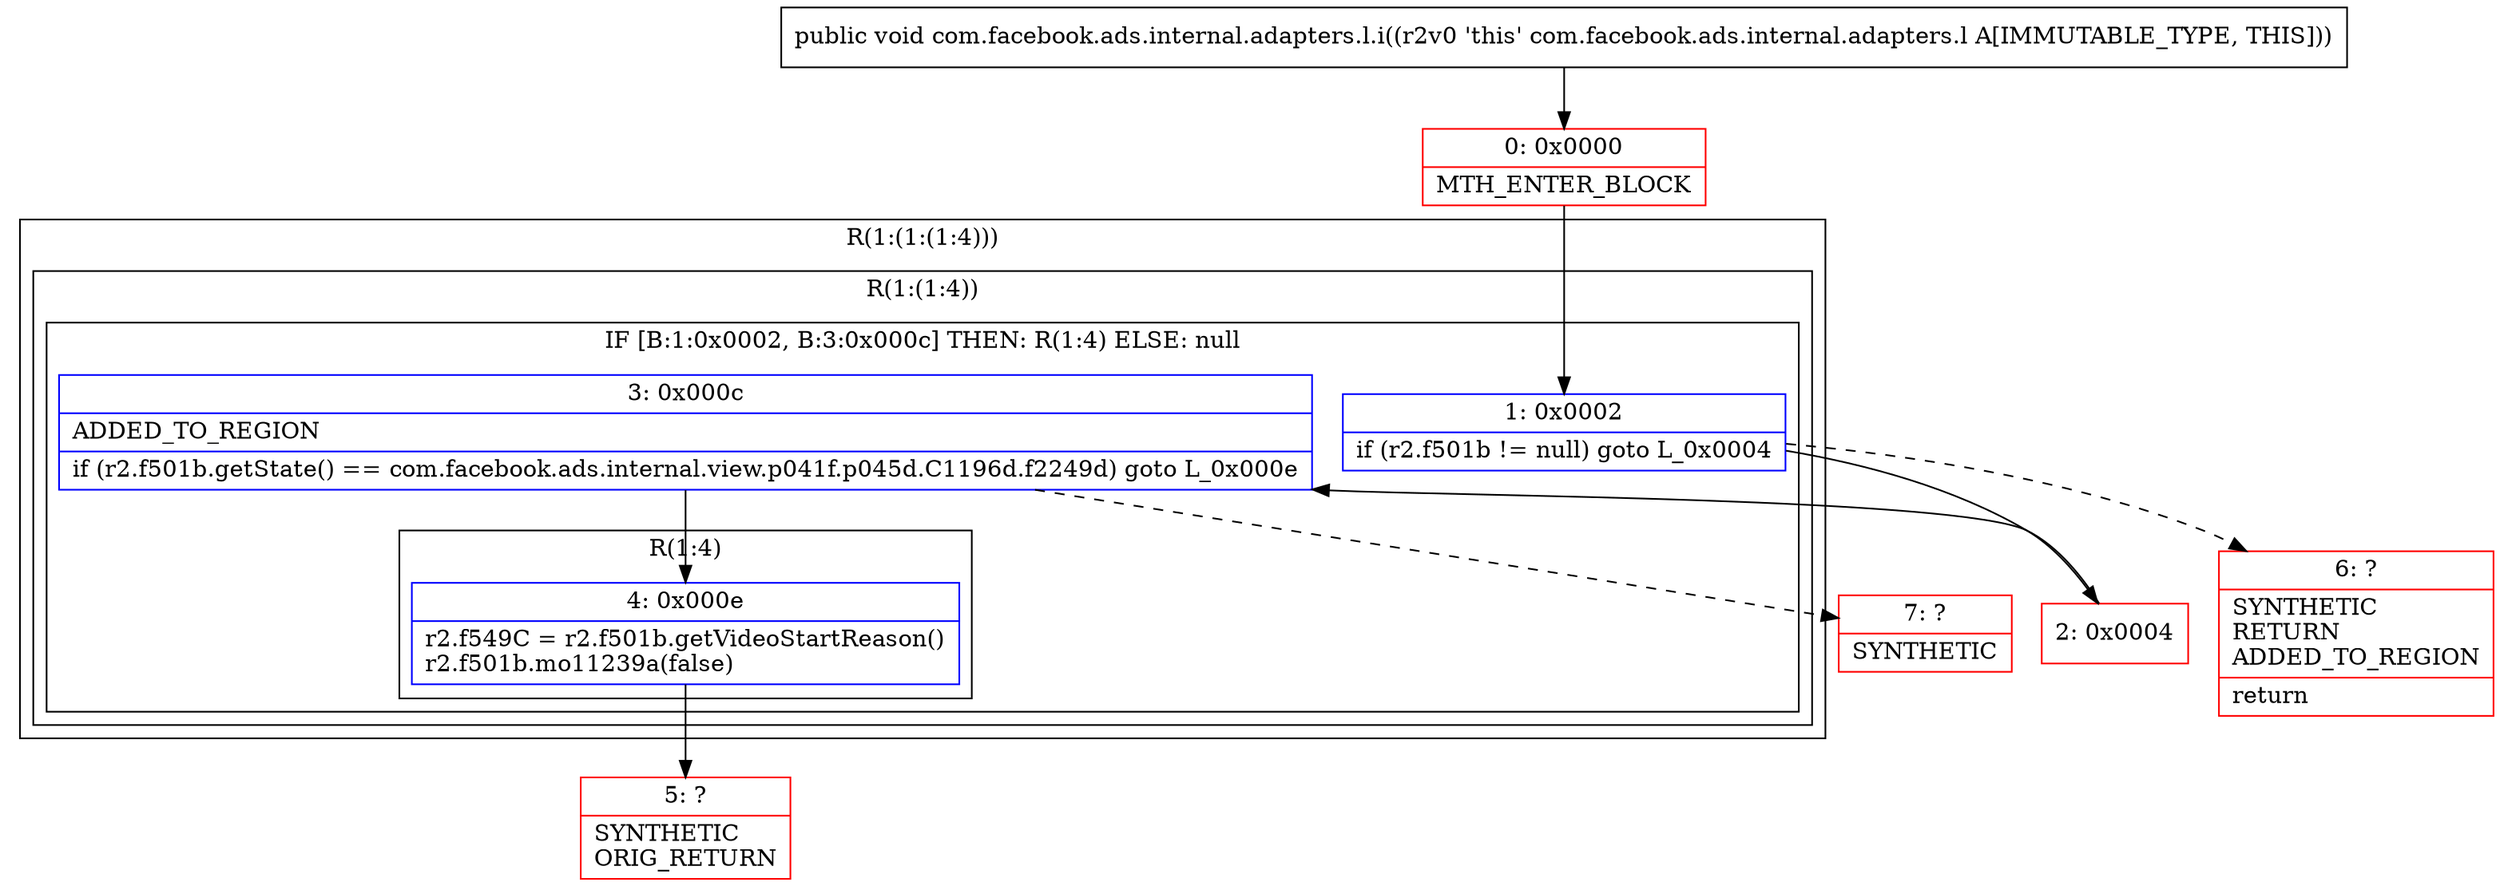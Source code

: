digraph "CFG forcom.facebook.ads.internal.adapters.l.i()V" {
subgraph cluster_Region_1588706254 {
label = "R(1:(1:(1:4)))";
node [shape=record,color=blue];
subgraph cluster_Region_1953246299 {
label = "R(1:(1:4))";
node [shape=record,color=blue];
subgraph cluster_IfRegion_532082677 {
label = "IF [B:1:0x0002, B:3:0x000c] THEN: R(1:4) ELSE: null";
node [shape=record,color=blue];
Node_1 [shape=record,label="{1\:\ 0x0002|if (r2.f501b != null) goto L_0x0004\l}"];
Node_3 [shape=record,label="{3\:\ 0x000c|ADDED_TO_REGION\l|if (r2.f501b.getState() == com.facebook.ads.internal.view.p041f.p045d.C1196d.f2249d) goto L_0x000e\l}"];
subgraph cluster_Region_1042964581 {
label = "R(1:4)";
node [shape=record,color=blue];
Node_4 [shape=record,label="{4\:\ 0x000e|r2.f549C = r2.f501b.getVideoStartReason()\lr2.f501b.mo11239a(false)\l}"];
}
}
}
}
Node_0 [shape=record,color=red,label="{0\:\ 0x0000|MTH_ENTER_BLOCK\l}"];
Node_2 [shape=record,color=red,label="{2\:\ 0x0004}"];
Node_5 [shape=record,color=red,label="{5\:\ ?|SYNTHETIC\lORIG_RETURN\l}"];
Node_6 [shape=record,color=red,label="{6\:\ ?|SYNTHETIC\lRETURN\lADDED_TO_REGION\l|return\l}"];
Node_7 [shape=record,color=red,label="{7\:\ ?|SYNTHETIC\l}"];
MethodNode[shape=record,label="{public void com.facebook.ads.internal.adapters.l.i((r2v0 'this' com.facebook.ads.internal.adapters.l A[IMMUTABLE_TYPE, THIS])) }"];
MethodNode -> Node_0;
Node_1 -> Node_2;
Node_1 -> Node_6[style=dashed];
Node_3 -> Node_4;
Node_3 -> Node_7[style=dashed];
Node_4 -> Node_5;
Node_0 -> Node_1;
Node_2 -> Node_3;
}

